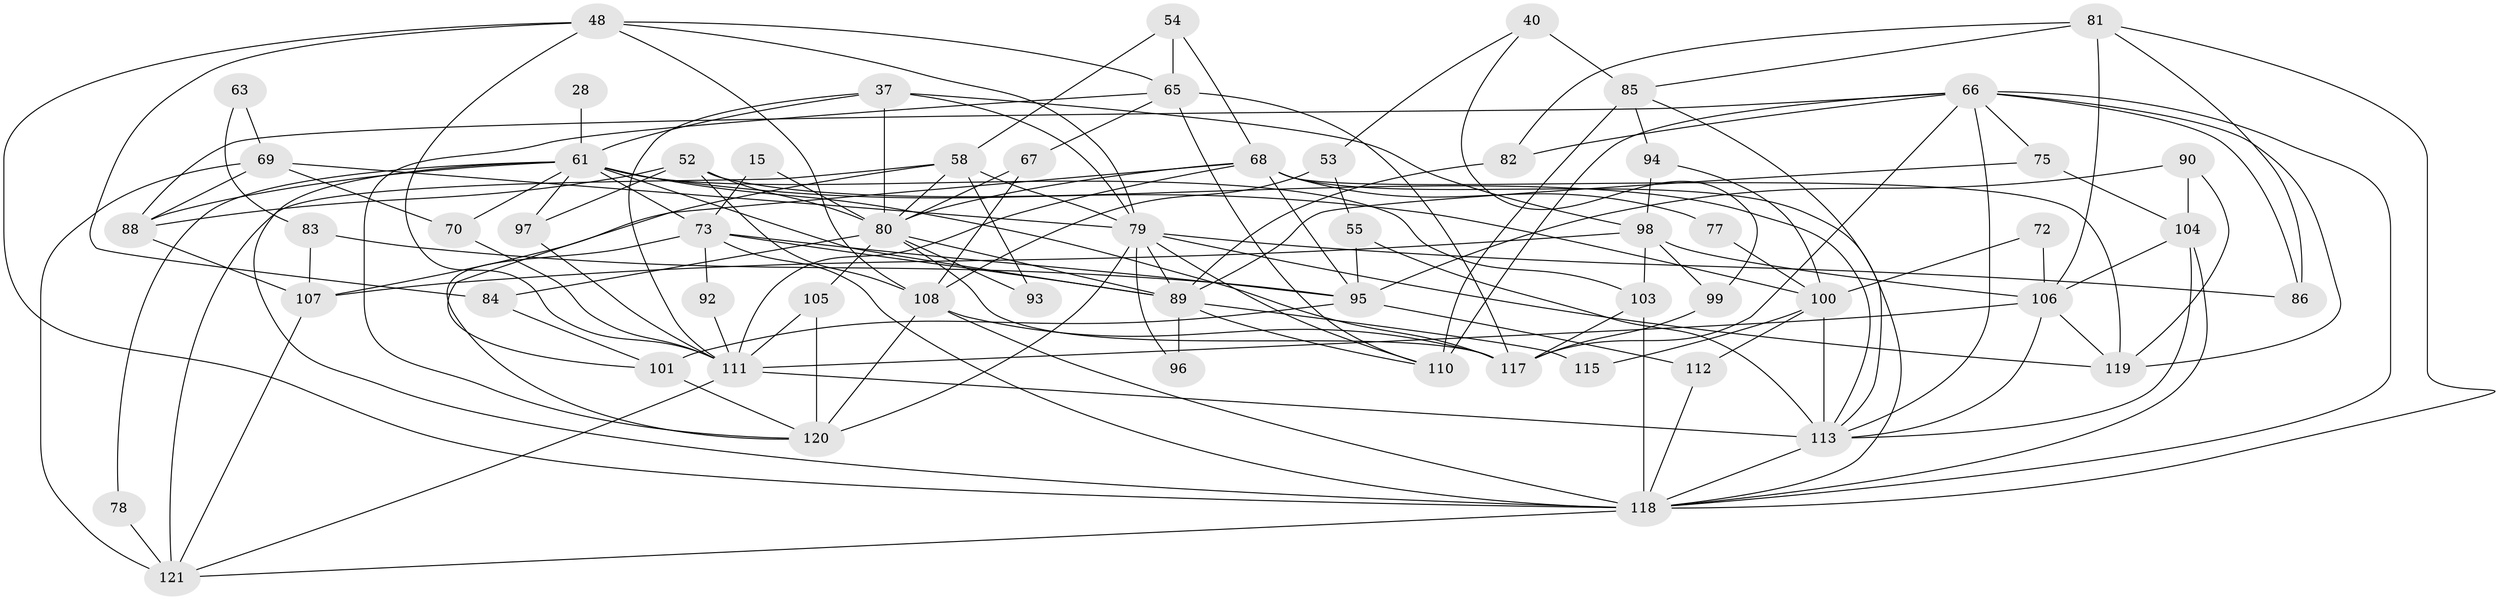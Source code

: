 // original degree distribution, {6: 0.1487603305785124, 5: 0.1487603305785124, 4: 0.2644628099173554, 2: 0.14049586776859505, 3: 0.2644628099173554, 7: 0.03305785123966942}
// Generated by graph-tools (version 1.1) at 2025/51/03/09/25 04:51:46]
// undirected, 60 vertices, 148 edges
graph export_dot {
graph [start="1"]
  node [color=gray90,style=filled];
  15;
  28;
  37 [super="+34"];
  40 [super="+31"];
  48 [super="+19"];
  52 [super="+42"];
  53;
  54;
  55;
  58 [super="+33+47"];
  61 [super="+20+49"];
  63;
  65 [super="+2"];
  66 [super="+18+64"];
  67;
  68 [super="+21+25+17"];
  69 [super="+45"];
  70;
  72 [super="+9"];
  73 [super="+1"];
  75;
  77;
  78;
  79 [super="+57+44"];
  80 [super="+14+30"];
  81;
  82 [super="+22"];
  83;
  84;
  85 [super="+29"];
  86;
  88;
  89 [super="+7+38"];
  90;
  92;
  93;
  94;
  95 [super="+36"];
  96;
  97;
  98 [super="+56"];
  99;
  100 [super="+51"];
  101;
  103 [super="+8+11"];
  104;
  105 [super="+60"];
  106 [super="+3+50"];
  107;
  108 [super="+87+35"];
  110 [super="+6"];
  111 [super="+46+102"];
  112 [super="+32"];
  113 [super="+62+41+71"];
  115;
  117 [super="+116"];
  118 [super="+26+109"];
  119 [super="+16"];
  120 [super="+39+114"];
  121 [super="+24+91"];
  15 -- 73;
  15 -- 80;
  28 -- 61 [weight=2];
  37 -- 79;
  37 -- 98;
  37 -- 61 [weight=2];
  37 -- 80 [weight=2];
  37 -- 111;
  40 -- 85 [weight=2];
  40 -- 99;
  40 -- 53;
  48 -- 108 [weight=2];
  48 -- 111;
  48 -- 84;
  48 -- 65;
  48 -- 79;
  48 -- 118 [weight=2];
  52 -- 97;
  52 -- 80;
  52 -- 113;
  52 -- 88;
  52 -- 108;
  53 -- 108;
  53 -- 55;
  54 -- 58;
  54 -- 65;
  54 -- 68;
  55 -- 95;
  55 -- 113;
  58 -- 93 [weight=2];
  58 -- 101;
  58 -- 79 [weight=2];
  58 -- 80;
  58 -- 121;
  61 -- 78;
  61 -- 97 [weight=2];
  61 -- 103 [weight=3];
  61 -- 70;
  61 -- 73;
  61 -- 117;
  61 -- 118;
  61 -- 88;
  61 -- 89 [weight=2];
  61 -- 100;
  63 -- 83;
  63 -- 69;
  65 -- 67;
  65 -- 120;
  65 -- 110;
  65 -- 117;
  66 -- 86;
  66 -- 110 [weight=2];
  66 -- 82;
  66 -- 118;
  66 -- 88;
  66 -- 113;
  66 -- 117;
  66 -- 119;
  66 -- 75;
  67 -- 108;
  67 -- 80;
  68 -- 95;
  68 -- 119;
  68 -- 80;
  68 -- 107;
  68 -- 77;
  68 -- 118 [weight=2];
  68 -- 111 [weight=2];
  69 -- 88;
  69 -- 70;
  69 -- 121 [weight=2];
  69 -- 79;
  70 -- 111;
  72 -- 100 [weight=2];
  72 -- 106;
  73 -- 89 [weight=2];
  73 -- 92;
  73 -- 95;
  73 -- 118;
  73 -- 120;
  75 -- 89;
  75 -- 104;
  77 -- 100;
  78 -- 121;
  79 -- 89;
  79 -- 86;
  79 -- 119;
  79 -- 96;
  79 -- 120 [weight=2];
  79 -- 110;
  80 -- 89;
  80 -- 117;
  80 -- 93;
  80 -- 84;
  80 -- 105;
  81 -- 86;
  81 -- 106;
  81 -- 85;
  81 -- 82;
  81 -- 118;
  82 -- 89;
  83 -- 107;
  83 -- 95 [weight=2];
  84 -- 101;
  85 -- 113 [weight=2];
  85 -- 110 [weight=2];
  85 -- 94;
  88 -- 107;
  89 -- 96;
  89 -- 110;
  89 -- 115;
  90 -- 119;
  90 -- 95;
  90 -- 104;
  92 -- 111;
  94 -- 100;
  94 -- 98;
  95 -- 101 [weight=2];
  95 -- 112;
  97 -- 111;
  98 -- 107 [weight=2];
  98 -- 99;
  98 -- 106;
  98 -- 103;
  99 -- 117;
  100 -- 112;
  100 -- 115;
  100 -- 113 [weight=2];
  101 -- 120;
  103 -- 117;
  103 -- 118 [weight=4];
  104 -- 118;
  104 -- 106;
  104 -- 113;
  105 -- 120;
  105 -- 111;
  106 -- 111;
  106 -- 113;
  106 -- 119;
  107 -- 121;
  108 -- 117 [weight=2];
  108 -- 120;
  108 -- 118 [weight=2];
  111 -- 121;
  111 -- 113;
  112 -- 118;
  113 -- 118 [weight=3];
  118 -- 121;
}

